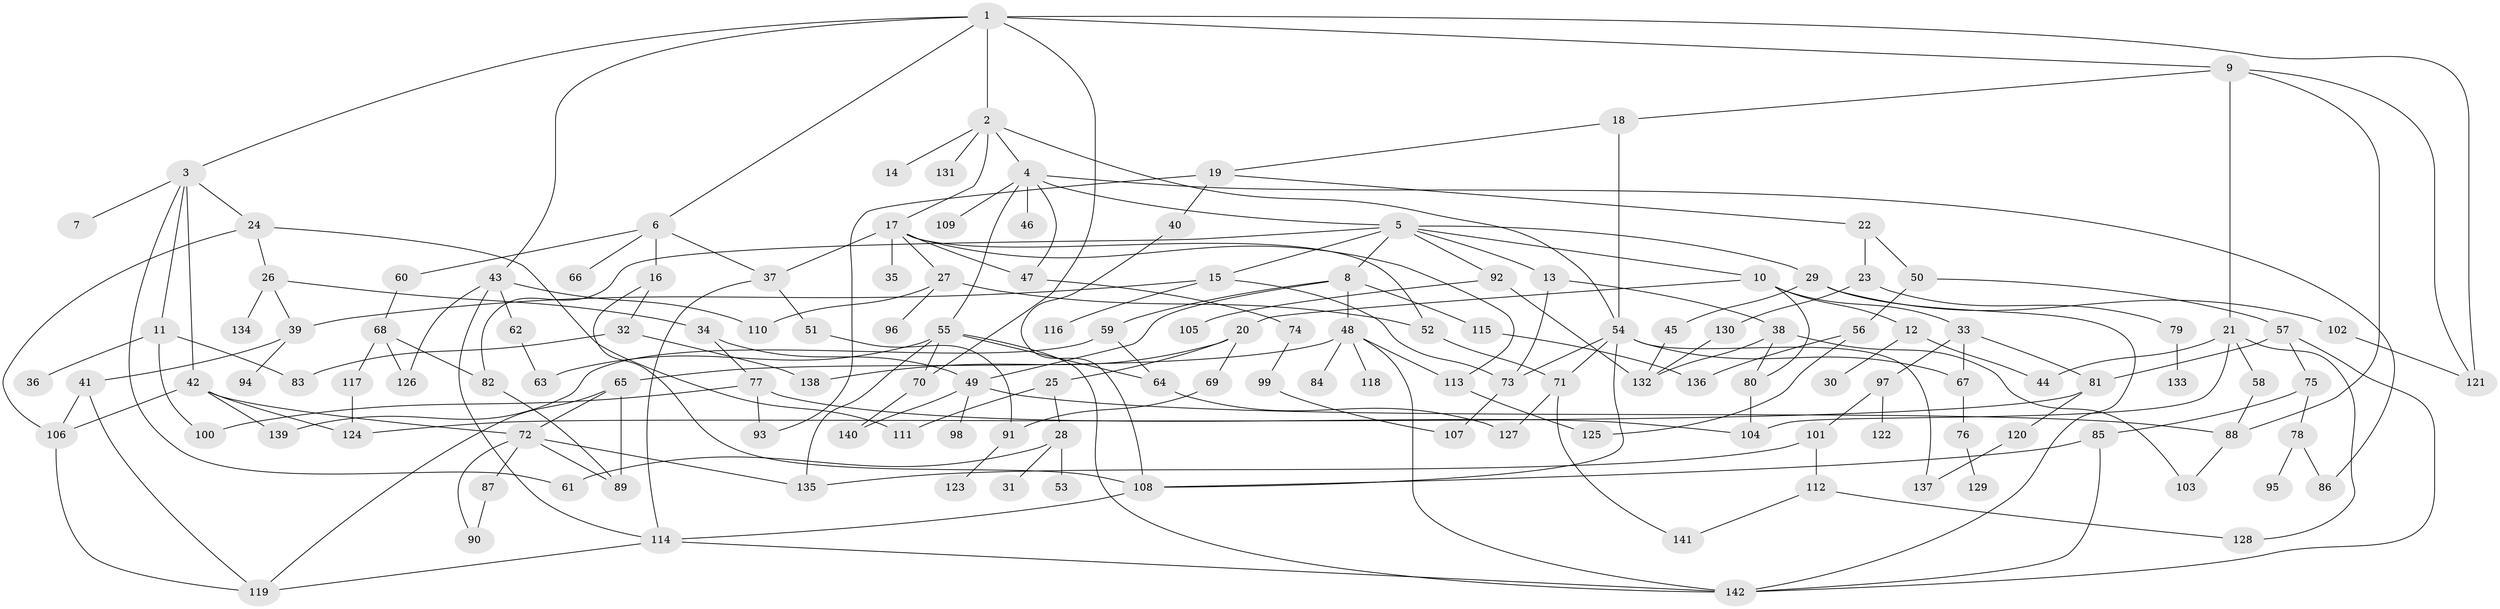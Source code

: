 // coarse degree distribution, {7: 0.07017543859649122, 2: 0.12280701754385964, 4: 0.19298245614035087, 3: 0.22807017543859648, 6: 0.08771929824561403, 1: 0.07017543859649122, 8: 0.05263157894736842, 5: 0.15789473684210525, 10: 0.017543859649122806}
// Generated by graph-tools (version 1.1) at 2025/35/03/04/25 23:35:59]
// undirected, 142 vertices, 211 edges
graph export_dot {
  node [color=gray90,style=filled];
  1;
  2;
  3;
  4;
  5;
  6;
  7;
  8;
  9;
  10;
  11;
  12;
  13;
  14;
  15;
  16;
  17;
  18;
  19;
  20;
  21;
  22;
  23;
  24;
  25;
  26;
  27;
  28;
  29;
  30;
  31;
  32;
  33;
  34;
  35;
  36;
  37;
  38;
  39;
  40;
  41;
  42;
  43;
  44;
  45;
  46;
  47;
  48;
  49;
  50;
  51;
  52;
  53;
  54;
  55;
  56;
  57;
  58;
  59;
  60;
  61;
  62;
  63;
  64;
  65;
  66;
  67;
  68;
  69;
  70;
  71;
  72;
  73;
  74;
  75;
  76;
  77;
  78;
  79;
  80;
  81;
  82;
  83;
  84;
  85;
  86;
  87;
  88;
  89;
  90;
  91;
  92;
  93;
  94;
  95;
  96;
  97;
  98;
  99;
  100;
  101;
  102;
  103;
  104;
  105;
  106;
  107;
  108;
  109;
  110;
  111;
  112;
  113;
  114;
  115;
  116;
  117;
  118;
  119;
  120;
  121;
  122;
  123;
  124;
  125;
  126;
  127;
  128;
  129;
  130;
  131;
  132;
  133;
  134;
  135;
  136;
  137;
  138;
  139;
  140;
  141;
  142;
  1 -- 2;
  1 -- 3;
  1 -- 6;
  1 -- 9;
  1 -- 43;
  1 -- 121;
  1 -- 70;
  2 -- 4;
  2 -- 14;
  2 -- 17;
  2 -- 54;
  2 -- 131;
  3 -- 7;
  3 -- 11;
  3 -- 24;
  3 -- 42;
  3 -- 61;
  4 -- 5;
  4 -- 46;
  4 -- 55;
  4 -- 109;
  4 -- 47;
  4 -- 86;
  5 -- 8;
  5 -- 10;
  5 -- 13;
  5 -- 15;
  5 -- 29;
  5 -- 82;
  5 -- 92;
  6 -- 16;
  6 -- 60;
  6 -- 66;
  6 -- 37;
  8 -- 48;
  8 -- 49;
  8 -- 59;
  8 -- 115;
  9 -- 18;
  9 -- 21;
  9 -- 88;
  9 -- 121;
  10 -- 12;
  10 -- 20;
  10 -- 33;
  10 -- 80;
  11 -- 36;
  11 -- 100;
  11 -- 83;
  12 -- 30;
  12 -- 44;
  13 -- 38;
  13 -- 73;
  15 -- 39;
  15 -- 116;
  15 -- 73;
  16 -- 32;
  16 -- 108;
  17 -- 27;
  17 -- 35;
  17 -- 37;
  17 -- 47;
  17 -- 52;
  17 -- 113;
  18 -- 19;
  18 -- 54;
  19 -- 22;
  19 -- 40;
  19 -- 93;
  20 -- 25;
  20 -- 69;
  20 -- 138;
  21 -- 58;
  21 -- 104;
  21 -- 128;
  21 -- 44;
  22 -- 23;
  22 -- 50;
  23 -- 79;
  23 -- 130;
  24 -- 26;
  24 -- 111;
  24 -- 106;
  25 -- 28;
  25 -- 111;
  26 -- 34;
  26 -- 134;
  26 -- 39;
  27 -- 52;
  27 -- 96;
  27 -- 110;
  28 -- 31;
  28 -- 53;
  28 -- 61;
  29 -- 45;
  29 -- 102;
  29 -- 142;
  32 -- 83;
  32 -- 138;
  33 -- 81;
  33 -- 97;
  33 -- 67;
  34 -- 77;
  34 -- 49;
  37 -- 51;
  37 -- 114;
  38 -- 80;
  38 -- 103;
  38 -- 132;
  39 -- 41;
  39 -- 94;
  40 -- 108;
  41 -- 106;
  41 -- 119;
  42 -- 72;
  42 -- 124;
  42 -- 106;
  42 -- 139;
  43 -- 62;
  43 -- 110;
  43 -- 114;
  43 -- 126;
  45 -- 132;
  47 -- 74;
  48 -- 65;
  48 -- 84;
  48 -- 113;
  48 -- 118;
  48 -- 142;
  49 -- 98;
  49 -- 140;
  49 -- 88;
  50 -- 56;
  50 -- 57;
  51 -- 91;
  52 -- 71;
  54 -- 67;
  54 -- 108;
  54 -- 137;
  54 -- 73;
  54 -- 71;
  55 -- 63;
  55 -- 64;
  55 -- 70;
  55 -- 142;
  55 -- 135;
  56 -- 125;
  56 -- 136;
  57 -- 75;
  57 -- 81;
  57 -- 142;
  58 -- 88;
  59 -- 139;
  59 -- 64;
  60 -- 68;
  62 -- 63;
  64 -- 127;
  65 -- 89;
  65 -- 119;
  65 -- 72;
  67 -- 76;
  68 -- 117;
  68 -- 82;
  68 -- 126;
  69 -- 91;
  70 -- 140;
  71 -- 127;
  71 -- 141;
  72 -- 87;
  72 -- 135;
  72 -- 90;
  72 -- 89;
  73 -- 107;
  74 -- 99;
  75 -- 78;
  75 -- 85;
  76 -- 129;
  77 -- 93;
  77 -- 100;
  77 -- 104;
  78 -- 86;
  78 -- 95;
  79 -- 133;
  80 -- 104;
  81 -- 120;
  81 -- 124;
  82 -- 89;
  85 -- 142;
  85 -- 108;
  87 -- 90;
  88 -- 103;
  91 -- 123;
  92 -- 105;
  92 -- 132;
  97 -- 101;
  97 -- 122;
  99 -- 107;
  101 -- 112;
  101 -- 135;
  102 -- 121;
  106 -- 119;
  108 -- 114;
  112 -- 128;
  112 -- 141;
  113 -- 125;
  114 -- 119;
  114 -- 142;
  115 -- 136;
  117 -- 124;
  120 -- 137;
  130 -- 132;
}
